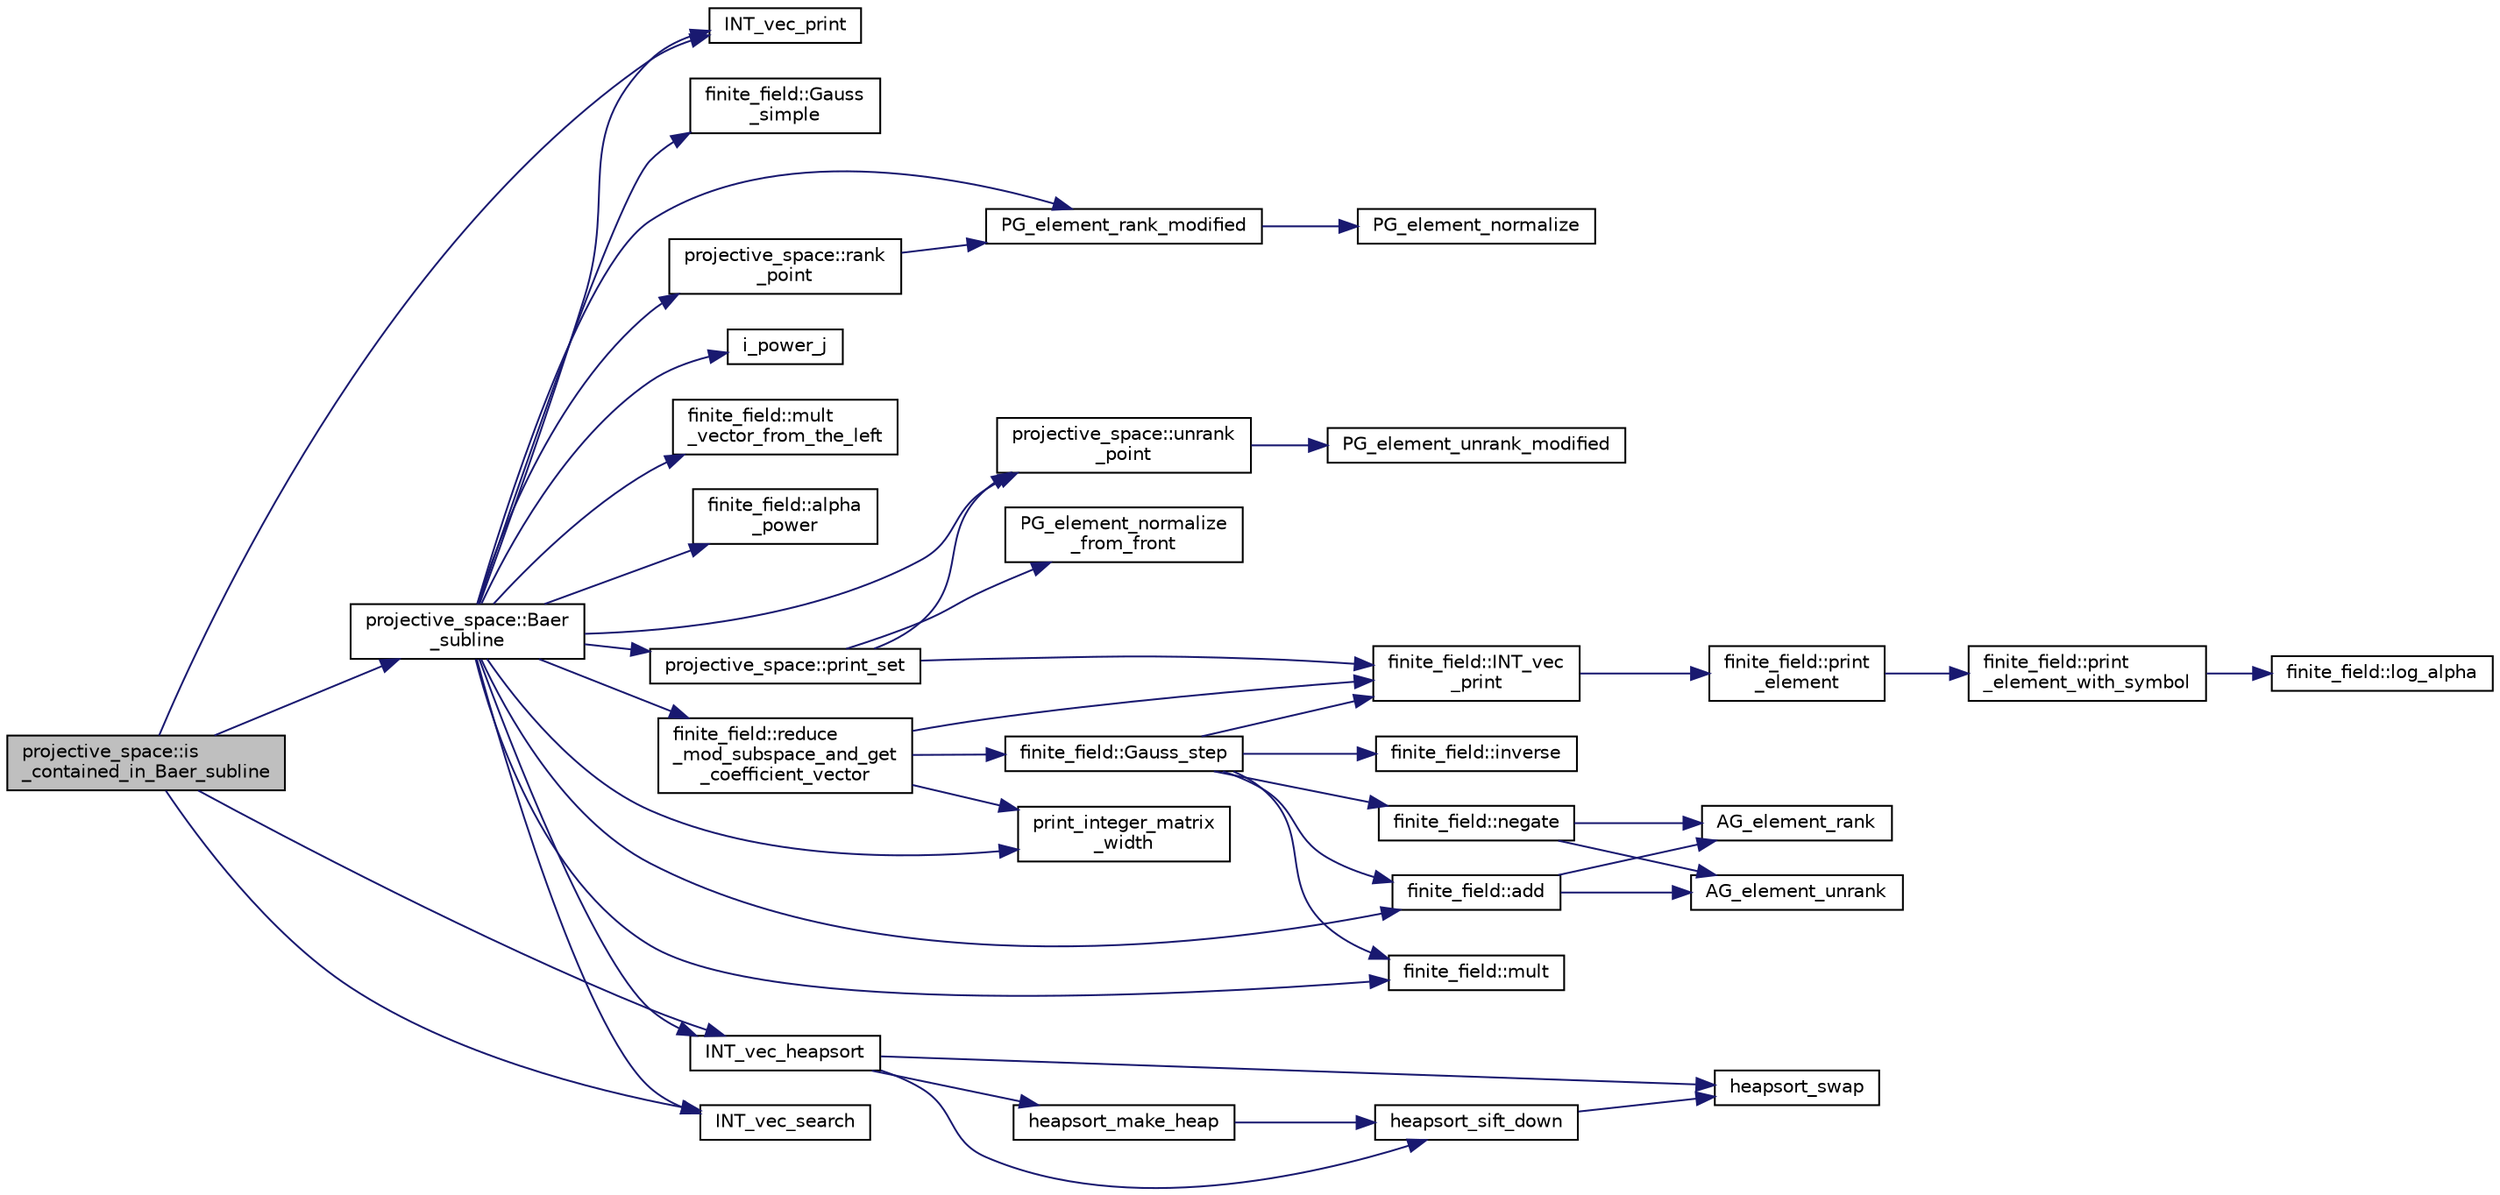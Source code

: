 digraph "projective_space::is_contained_in_Baer_subline"
{
  edge [fontname="Helvetica",fontsize="10",labelfontname="Helvetica",labelfontsize="10"];
  node [fontname="Helvetica",fontsize="10",shape=record];
  rankdir="LR";
  Node1948 [label="projective_space::is\l_contained_in_Baer_subline",height=0.2,width=0.4,color="black", fillcolor="grey75", style="filled", fontcolor="black"];
  Node1948 -> Node1949 [color="midnightblue",fontsize="10",style="solid",fontname="Helvetica"];
  Node1949 [label="INT_vec_print",height=0.2,width=0.4,color="black", fillcolor="white", style="filled",URL="$df/dbf/sajeeb_8_c.html#a79a5901af0b47dd0d694109543c027fe"];
  Node1948 -> Node1950 [color="midnightblue",fontsize="10",style="solid",fontname="Helvetica"];
  Node1950 [label="projective_space::Baer\l_subline",height=0.2,width=0.4,color="black", fillcolor="white", style="filled",URL="$d2/d17/classprojective__space.html#a7a49e87d5fede7d6264dccca3aa3b8fa"];
  Node1950 -> Node1951 [color="midnightblue",fontsize="10",style="solid",fontname="Helvetica"];
  Node1951 [label="projective_space::unrank\l_point",height=0.2,width=0.4,color="black", fillcolor="white", style="filled",URL="$d2/d17/classprojective__space.html#a3cb7917af4c5f1590b660d4bf907e0fa"];
  Node1951 -> Node1952 [color="midnightblue",fontsize="10",style="solid",fontname="Helvetica"];
  Node1952 [label="PG_element_unrank_modified",height=0.2,width=0.4,color="black", fillcolor="white", style="filled",URL="$d4/d67/geometry_8h.html#a83ae9b605d496f6a90345303f6efae64"];
  Node1950 -> Node1953 [color="midnightblue",fontsize="10",style="solid",fontname="Helvetica"];
  Node1953 [label="print_integer_matrix\l_width",height=0.2,width=0.4,color="black", fillcolor="white", style="filled",URL="$d5/db4/io__and__os_8h.html#aa78f3e73fc2179251bd15adbcc31573f"];
  Node1950 -> Node1954 [color="midnightblue",fontsize="10",style="solid",fontname="Helvetica"];
  Node1954 [label="finite_field::Gauss\l_simple",height=0.2,width=0.4,color="black", fillcolor="white", style="filled",URL="$df/d5a/classfinite__field.html#aba4950590e24a1ce323f292cf47b3307"];
  Node1950 -> Node1949 [color="midnightblue",fontsize="10",style="solid",fontname="Helvetica"];
  Node1950 -> Node1955 [color="midnightblue",fontsize="10",style="solid",fontname="Helvetica"];
  Node1955 [label="finite_field::reduce\l_mod_subspace_and_get\l_coefficient_vector",height=0.2,width=0.4,color="black", fillcolor="white", style="filled",URL="$df/d5a/classfinite__field.html#a544f968b15eb1f702097f41e01db256a"];
  Node1955 -> Node1956 [color="midnightblue",fontsize="10",style="solid",fontname="Helvetica"];
  Node1956 [label="finite_field::INT_vec\l_print",height=0.2,width=0.4,color="black", fillcolor="white", style="filled",URL="$df/d5a/classfinite__field.html#a9c33a61dedc197e37b014b6f8dc07f06"];
  Node1956 -> Node1957 [color="midnightblue",fontsize="10",style="solid",fontname="Helvetica"];
  Node1957 [label="finite_field::print\l_element",height=0.2,width=0.4,color="black", fillcolor="white", style="filled",URL="$df/d5a/classfinite__field.html#ab7d1f59c043d7696b8b47c92d0fedad5"];
  Node1957 -> Node1958 [color="midnightblue",fontsize="10",style="solid",fontname="Helvetica"];
  Node1958 [label="finite_field::print\l_element_with_symbol",height=0.2,width=0.4,color="black", fillcolor="white", style="filled",URL="$df/d5a/classfinite__field.html#aa0180c961aa4a0a8934cb4dc82e38a4d"];
  Node1958 -> Node1959 [color="midnightblue",fontsize="10",style="solid",fontname="Helvetica"];
  Node1959 [label="finite_field::log_alpha",height=0.2,width=0.4,color="black", fillcolor="white", style="filled",URL="$df/d5a/classfinite__field.html#a446a83ae0d281ddf44215626f0097305"];
  Node1955 -> Node1953 [color="midnightblue",fontsize="10",style="solid",fontname="Helvetica"];
  Node1955 -> Node1960 [color="midnightblue",fontsize="10",style="solid",fontname="Helvetica"];
  Node1960 [label="finite_field::Gauss_step",height=0.2,width=0.4,color="black", fillcolor="white", style="filled",URL="$df/d5a/classfinite__field.html#a888228cd0bdf000bd4d44cf4d1ad62ce"];
  Node1960 -> Node1956 [color="midnightblue",fontsize="10",style="solid",fontname="Helvetica"];
  Node1960 -> Node1961 [color="midnightblue",fontsize="10",style="solid",fontname="Helvetica"];
  Node1961 [label="finite_field::negate",height=0.2,width=0.4,color="black", fillcolor="white", style="filled",URL="$df/d5a/classfinite__field.html#aa9d798298f25d4a9262b5bc5f1733e31"];
  Node1961 -> Node1962 [color="midnightblue",fontsize="10",style="solid",fontname="Helvetica"];
  Node1962 [label="AG_element_unrank",height=0.2,width=0.4,color="black", fillcolor="white", style="filled",URL="$d4/d67/geometry_8h.html#a4a33b86c87b2879b97cfa1327abe2885"];
  Node1961 -> Node1963 [color="midnightblue",fontsize="10",style="solid",fontname="Helvetica"];
  Node1963 [label="AG_element_rank",height=0.2,width=0.4,color="black", fillcolor="white", style="filled",URL="$d4/d67/geometry_8h.html#ab2ac908d07dd8038fd996e26bdc75c17"];
  Node1960 -> Node1964 [color="midnightblue",fontsize="10",style="solid",fontname="Helvetica"];
  Node1964 [label="finite_field::mult",height=0.2,width=0.4,color="black", fillcolor="white", style="filled",URL="$df/d5a/classfinite__field.html#a24fb5917aa6d4d656fd855b7f44a13b0"];
  Node1960 -> Node1965 [color="midnightblue",fontsize="10",style="solid",fontname="Helvetica"];
  Node1965 [label="finite_field::inverse",height=0.2,width=0.4,color="black", fillcolor="white", style="filled",URL="$df/d5a/classfinite__field.html#a69f2a12c01e70b7ce2d115c5221c9cdd"];
  Node1960 -> Node1966 [color="midnightblue",fontsize="10",style="solid",fontname="Helvetica"];
  Node1966 [label="finite_field::add",height=0.2,width=0.4,color="black", fillcolor="white", style="filled",URL="$df/d5a/classfinite__field.html#a8f12328a27500f3c7be0c849ebbc9d14"];
  Node1966 -> Node1962 [color="midnightblue",fontsize="10",style="solid",fontname="Helvetica"];
  Node1966 -> Node1963 [color="midnightblue",fontsize="10",style="solid",fontname="Helvetica"];
  Node1950 -> Node1964 [color="midnightblue",fontsize="10",style="solid",fontname="Helvetica"];
  Node1950 -> Node1967 [color="midnightblue",fontsize="10",style="solid",fontname="Helvetica"];
  Node1967 [label="PG_element_rank_modified",height=0.2,width=0.4,color="black", fillcolor="white", style="filled",URL="$d4/d67/geometry_8h.html#a9cd1a8bf5b88a038e33862f6c2c3dd36"];
  Node1967 -> Node1968 [color="midnightblue",fontsize="10",style="solid",fontname="Helvetica"];
  Node1968 [label="PG_element_normalize",height=0.2,width=0.4,color="black", fillcolor="white", style="filled",URL="$df/de4/projective_8_c.html#a5a4c3c1158bad6bab0d786c616bd0996"];
  Node1950 -> Node1969 [color="midnightblue",fontsize="10",style="solid",fontname="Helvetica"];
  Node1969 [label="INT_vec_heapsort",height=0.2,width=0.4,color="black", fillcolor="white", style="filled",URL="$d5/de2/foundations_2data__structures_2data__structures_8h.html#a3590ad9987f801fbfc94634300182f39"];
  Node1969 -> Node1970 [color="midnightblue",fontsize="10",style="solid",fontname="Helvetica"];
  Node1970 [label="heapsort_make_heap",height=0.2,width=0.4,color="black", fillcolor="white", style="filled",URL="$d4/dd7/sorting_8_c.html#a42f24453d7d77eeb1338ebd1a13cfdbb"];
  Node1970 -> Node1971 [color="midnightblue",fontsize="10",style="solid",fontname="Helvetica"];
  Node1971 [label="heapsort_sift_down",height=0.2,width=0.4,color="black", fillcolor="white", style="filled",URL="$d4/dd7/sorting_8_c.html#a65cbb1a6a3f01f511673705437ddc18b"];
  Node1971 -> Node1972 [color="midnightblue",fontsize="10",style="solid",fontname="Helvetica"];
  Node1972 [label="heapsort_swap",height=0.2,width=0.4,color="black", fillcolor="white", style="filled",URL="$d4/dd7/sorting_8_c.html#a8f048362e6065297b19b6975bcbbfcc6"];
  Node1969 -> Node1972 [color="midnightblue",fontsize="10",style="solid",fontname="Helvetica"];
  Node1969 -> Node1971 [color="midnightblue",fontsize="10",style="solid",fontname="Helvetica"];
  Node1950 -> Node1973 [color="midnightblue",fontsize="10",style="solid",fontname="Helvetica"];
  Node1973 [label="i_power_j",height=0.2,width=0.4,color="black", fillcolor="white", style="filled",URL="$de/dc5/algebra__and__number__theory_8h.html#a39b321523e8957d701618bb5cac542b5"];
  Node1950 -> Node1966 [color="midnightblue",fontsize="10",style="solid",fontname="Helvetica"];
  Node1950 -> Node1974 [color="midnightblue",fontsize="10",style="solid",fontname="Helvetica"];
  Node1974 [label="projective_space::rank\l_point",height=0.2,width=0.4,color="black", fillcolor="white", style="filled",URL="$d2/d17/classprojective__space.html#ae99e357b4a0ada3d5dcd07e13e65326a"];
  Node1974 -> Node1967 [color="midnightblue",fontsize="10",style="solid",fontname="Helvetica"];
  Node1950 -> Node1975 [color="midnightblue",fontsize="10",style="solid",fontname="Helvetica"];
  Node1975 [label="finite_field::mult\l_vector_from_the_left",height=0.2,width=0.4,color="black", fillcolor="white", style="filled",URL="$df/d5a/classfinite__field.html#aad2078020fd058c71649f0a25a4c77cc"];
  Node1950 -> Node1976 [color="midnightblue",fontsize="10",style="solid",fontname="Helvetica"];
  Node1976 [label="finite_field::alpha\l_power",height=0.2,width=0.4,color="black", fillcolor="white", style="filled",URL="$df/d5a/classfinite__field.html#aa1d31b58f7fe2798e20f74890ae29c51"];
  Node1950 -> Node1977 [color="midnightblue",fontsize="10",style="solid",fontname="Helvetica"];
  Node1977 [label="INT_vec_search",height=0.2,width=0.4,color="black", fillcolor="white", style="filled",URL="$d5/de2/foundations_2data__structures_2data__structures_8h.html#ad103ef2316a1f671bdb68fd9cd9ba945"];
  Node1950 -> Node1978 [color="midnightblue",fontsize="10",style="solid",fontname="Helvetica"];
  Node1978 [label="projective_space::print_set",height=0.2,width=0.4,color="black", fillcolor="white", style="filled",URL="$d2/d17/classprojective__space.html#aebfbb6d02bd979dc902c65a1d826b7f8"];
  Node1978 -> Node1951 [color="midnightblue",fontsize="10",style="solid",fontname="Helvetica"];
  Node1978 -> Node1956 [color="midnightblue",fontsize="10",style="solid",fontname="Helvetica"];
  Node1978 -> Node1979 [color="midnightblue",fontsize="10",style="solid",fontname="Helvetica"];
  Node1979 [label="PG_element_normalize\l_from_front",height=0.2,width=0.4,color="black", fillcolor="white", style="filled",URL="$d4/d67/geometry_8h.html#af675caf5f9975573455c8d93cb56bf95"];
  Node1948 -> Node1969 [color="midnightblue",fontsize="10",style="solid",fontname="Helvetica"];
  Node1948 -> Node1977 [color="midnightblue",fontsize="10",style="solid",fontname="Helvetica"];
}
